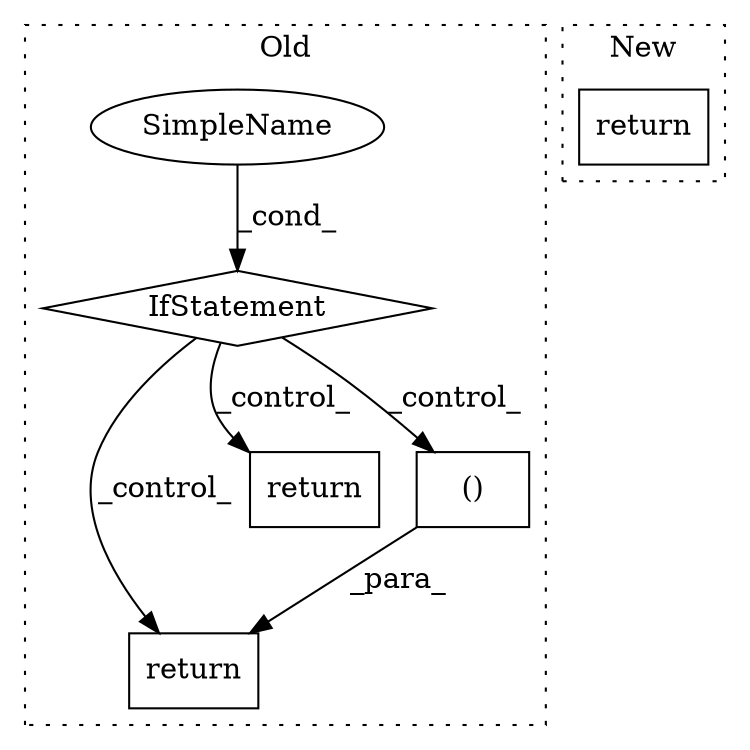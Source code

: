 digraph G {
subgraph cluster0 {
1 [label="IfStatement" a="25" s="1741,1761" l="4,2" shape="diamond"];
3 [label="return" a="41" s="1773" l="16" shape="box"];
4 [label="SimpleName" a="42" s="1745" l="16" shape="ellipse"];
5 [label="return" a="41" s="1857" l="14" shape="box"];
6 [label="()" a="106" s="1789" l="51" shape="box"];
label = "Old";
style="dotted";
}
subgraph cluster1 {
2 [label="return" a="41" s="1946" l="7" shape="box"];
label = "New";
style="dotted";
}
1 -> 5 [label="_control_"];
1 -> 3 [label="_control_"];
1 -> 6 [label="_control_"];
4 -> 1 [label="_cond_"];
6 -> 3 [label="_para_"];
}